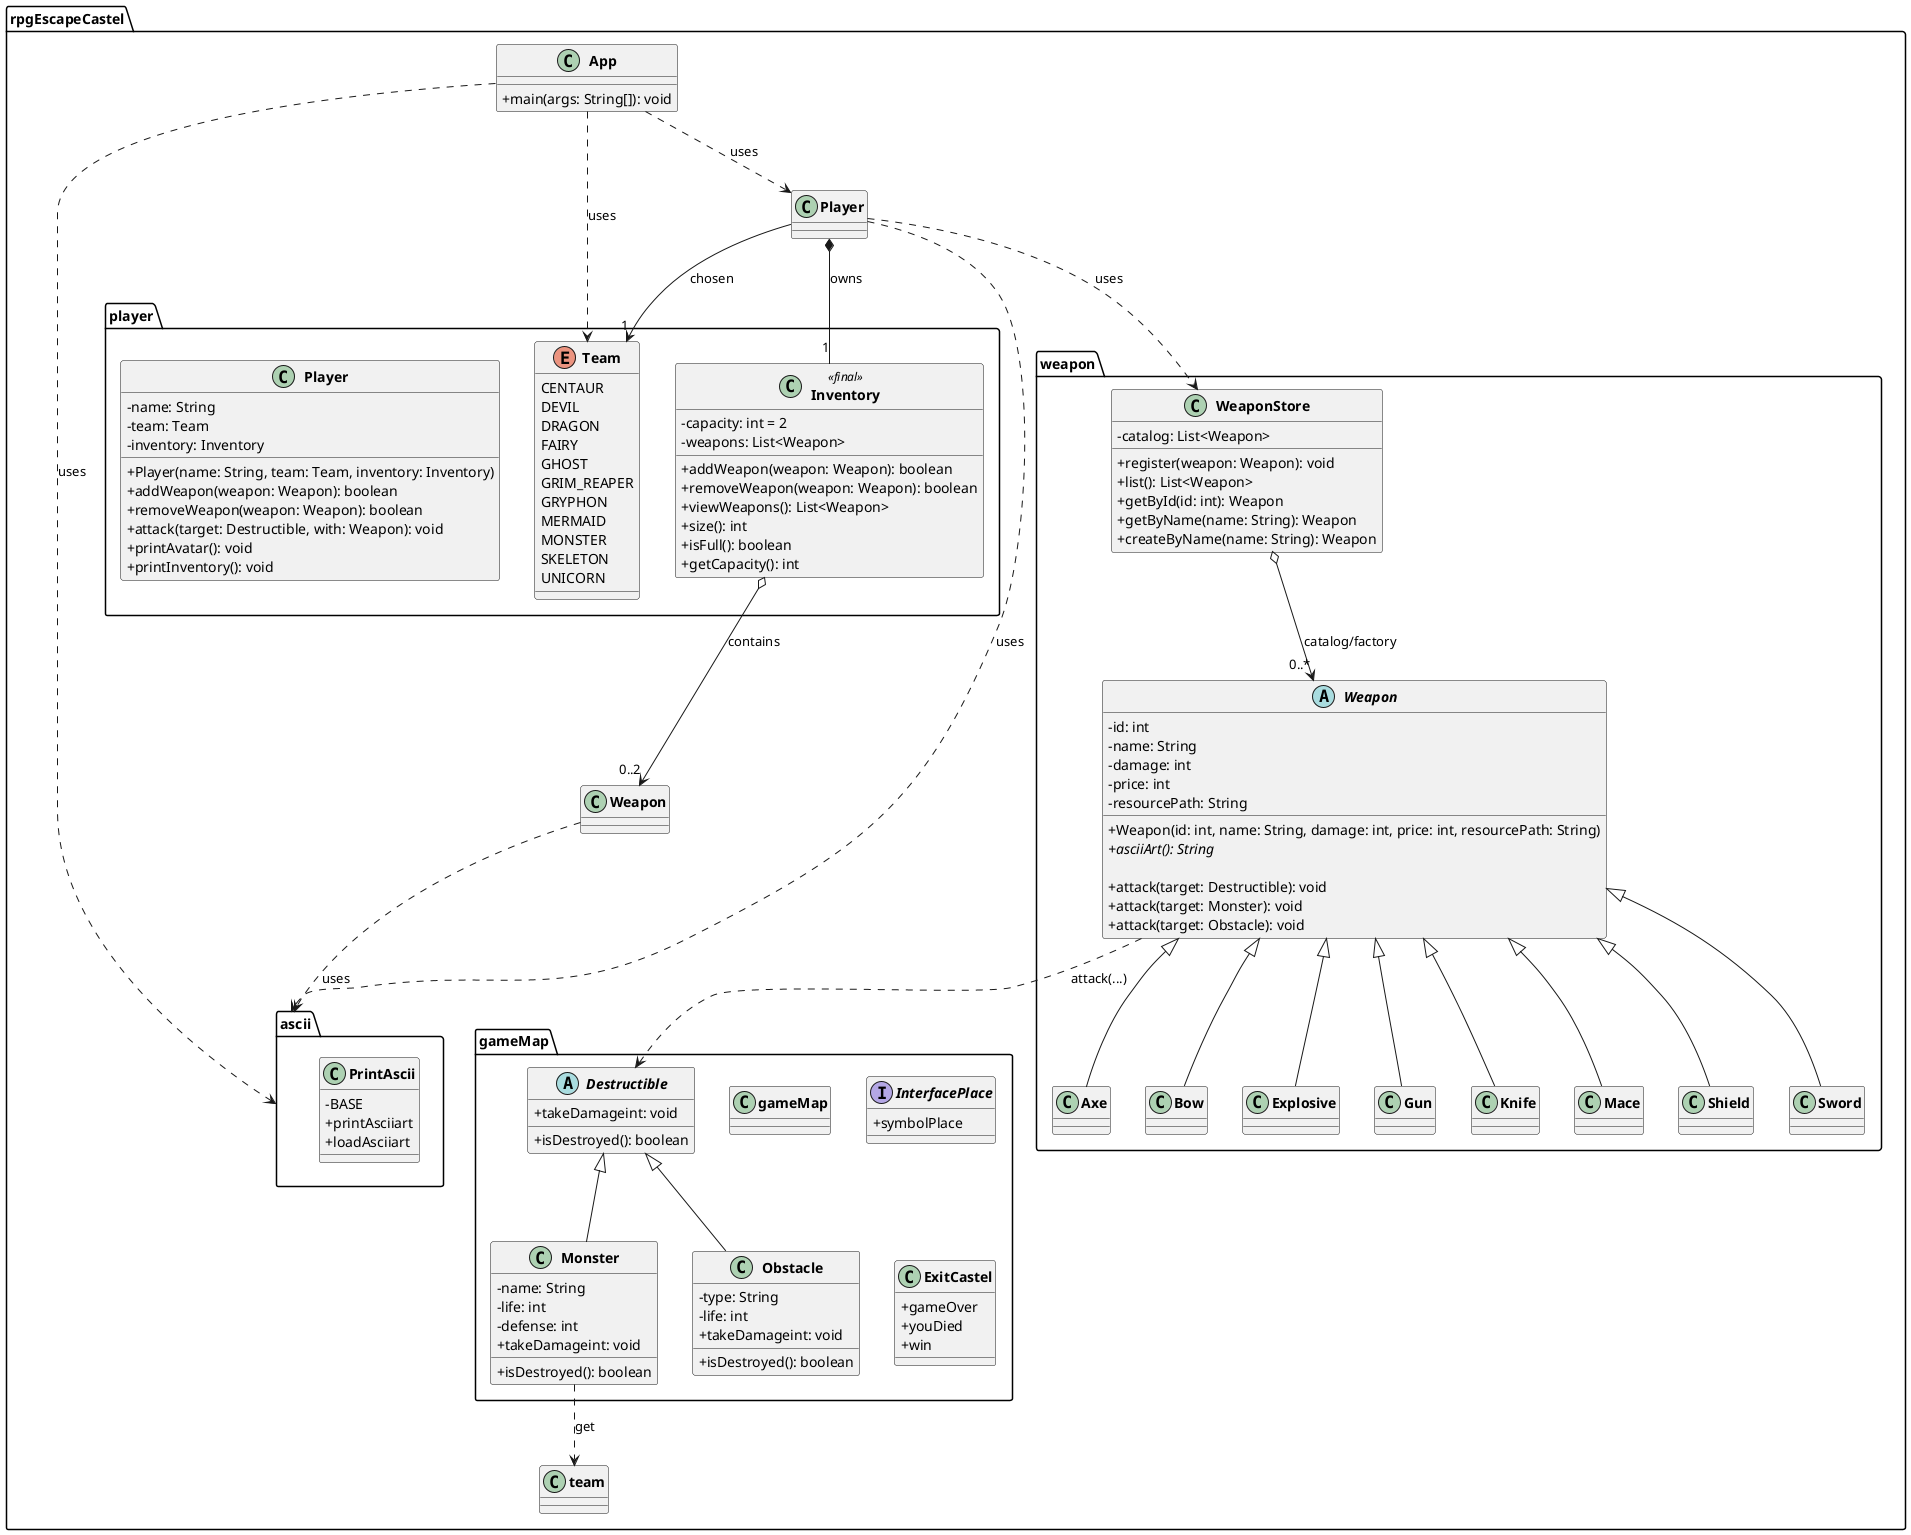 @startuml
skinparam classAttributeIconSize 0
skinparam classFontStyle bold

package rpgEscapeCastel {
    class App {
        + main(args: String[]): void
    }

    package gameMap {

        class gameMap{

        }

        interface InterfacePlace{
            + symbolPlace
        }

        abstract class Destructible {
            + takeDamageint: void
            + isDestroyed(): boolean
        }

        class Monster extends Destructible {
            - name: String
            - life: int
            - defense: int
            + takeDamageint: void
            + isDestroyed(): boolean
        }

        class Obstacle extends Destructible {
            - type: String
            - life: int
            + takeDamageint: void
            + isDestroyed(): boolean
        }

        class ExitCastel{
            + gameOver
            + youDied
            + win
        }
    }

'colocar o implements e o simbolo, -ver a doc  '
    Weapon ..> ascii : uses
    Monster ..> team : get
    App ..> ascii : uses
    Player ..> ascii : uses
    
    package ascii {
        class PrintAscii{
            - BASE
            + printAsciiart
            + loadAsciiart
        }
    }
    



    package weapon {
        abstract class Weapon {
            - id: int
            - name: String
            - damage: int
            - price: int
            - resourcePath: String
            + Weapon(id: int, name: String, damage: int, price: int, resourcePath: String)
            {abstract} + asciiArt(): String

            ' OVERLOADING (PFF 3)'
            + attack(target: Destructible): void
            + attack(target: Monster): void
            + attack(target: Obstacle): void
        }

        class Axe extends Weapon
        class Bow extends Weapon
        class Explosive extends Weapon
        class Gun extends Weapon
        class Knife extends Weapon
        class Mace extends Weapon
        class Shield extends Weapon
        class Sword extends Weapon

        Weapon ..> Destructible : attack(...)

        class WeaponStore {
            - catalog: List<Weapon>
            + register(weapon: Weapon): void
            + list(): List<Weapon>
            + getById(id: int): Weapon
            + getByName(name: String): Weapon
            + createByName(name: String): Weapon
        }

        WeaponStore o--> "0..*" Weapon : catalog/factory

    }
    package player {

        enum Team {
            CENTAUR
            DEVIL
            DRAGON
            FAIRY
            GHOST
            GRIM_REAPER
            GRYPHON
            MERMAID
            MONSTER
            SKELETON
            UNICORN
        }
        class Inventory <<final>> {
            - capacity: int = 2
            - weapons: List<Weapon>
            + addWeapon(weapon: Weapon): boolean
            + removeWeapon(weapon: Weapon): boolean
            + viewWeapons(): List<Weapon>
            + size(): int
            + isFull(): boolean
            + getCapacity(): int
        }

        class Player {
            - name: String
            - team: Team
            - inventory: Inventory
            + Player(name: String, team: Team, inventory: Inventory)
            + addWeapon(weapon: Weapon): boolean
            + removeWeapon(weapon: Weapon): boolean
            + attack(target: Destructible, with: Weapon): void
            + printAvatar(): void
            + printInventory(): void
        }
    }


    Player *-- "1" Inventory : owns
    Inventory o--> "0..2" Weapon : contains
    Player --> "1" Team : chosen
    Player ..> WeaponStore : uses
    App ..> Player : uses
    App ..> Team : uses
}
@enduml
